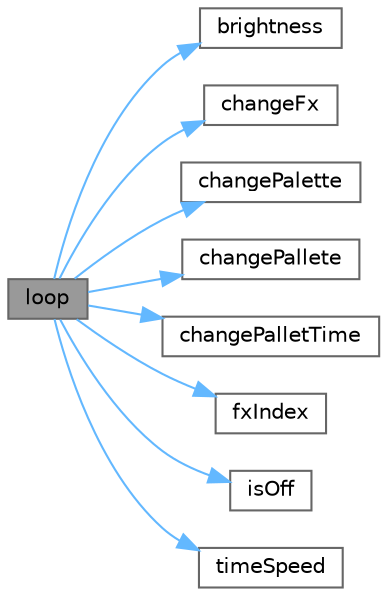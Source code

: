 digraph "loop"
{
 // INTERACTIVE_SVG=YES
 // LATEX_PDF_SIZE
  bgcolor="transparent";
  edge [fontname=Helvetica,fontsize=10,labelfontname=Helvetica,labelfontsize=10];
  node [fontname=Helvetica,fontsize=10,shape=box,height=0.2,width=0.4];
  rankdir="LR";
  Node1 [id="Node000001",label="loop",height=0.2,width=0.4,color="gray40", fillcolor="grey60", style="filled", fontcolor="black",tooltip=" "];
  Node1 -> Node2 [id="edge1_Node000001_Node000002",color="steelblue1",style="solid",tooltip=" "];
  Node2 [id="Node000002",label="brightness",height=0.2,width=0.4,color="grey40", fillcolor="white", style="filled",URL="$da/dc7/advanced_8h_a96d9503945476f13a97c8f406269fcef.html#a96d9503945476f13a97c8f406269fcef",tooltip=" "];
  Node1 -> Node3 [id="edge2_Node000001_Node000003",color="steelblue1",style="solid",tooltip=" "];
  Node3 [id="Node000003",label="changeFx",height=0.2,width=0.4,color="grey40", fillcolor="white", style="filled",URL="$da/d40/wasm__impl_8h_a0b9d37ef91c92a31e28cfb5b8e642b49.html#a0b9d37ef91c92a31e28cfb5b8e642b49",tooltip=" "];
  Node1 -> Node4 [id="edge3_Node000001_Node000004",color="steelblue1",style="solid",tooltip=" "];
  Node4 [id="Node000004",label="changePalette",height=0.2,width=0.4,color="grey40", fillcolor="white", style="filled",URL="$da/d40/wasm__impl_8h_ae5666c00dc45334dc2ee935ab20b4cac.html#ae5666c00dc45334dc2ee935ab20b4cac",tooltip=" "];
  Node1 -> Node5 [id="edge4_Node000001_Node000005",color="steelblue1",style="solid",tooltip=" "];
  Node5 [id="Node000005",label="changePallete",height=0.2,width=0.4,color="grey40", fillcolor="white", style="filled",URL="$da/d40/wasm__impl_8h_ab8a1cf724f0390bbb874273aeabfc09a.html#ab8a1cf724f0390bbb874273aeabfc09a",tooltip=" "];
  Node1 -> Node6 [id="edge5_Node000001_Node000006",color="steelblue1",style="solid",tooltip=" "];
  Node6 [id="Node000006",label="changePalletTime",height=0.2,width=0.4,color="grey40", fillcolor="white", style="filled",URL="$da/d40/wasm__impl_8h_a9ac54280e37e5554706dba5547417973.html#a9ac54280e37e5554706dba5547417973",tooltip=" "];
  Node1 -> Node7 [id="edge6_Node000001_Node000007",color="steelblue1",style="solid",tooltip=" "];
  Node7 [id="Node000007",label="fxIndex",height=0.2,width=0.4,color="grey40", fillcolor="white", style="filled",URL="$da/d40/wasm__impl_8h_a2e7961296a088ed2885a0090ab84cb4b.html#a2e7961296a088ed2885a0090ab84cb4b",tooltip=" "];
  Node1 -> Node8 [id="edge7_Node000001_Node000008",color="steelblue1",style="solid",tooltip=" "];
  Node8 [id="Node000008",label="isOff",height=0.2,width=0.4,color="grey40", fillcolor="white", style="filled",URL="$da/d40/wasm__impl_8h_a8ce468a290386e168c8a4ce84386cbba.html#a8ce468a290386e168c8a4ce84386cbba",tooltip=" "];
  Node1 -> Node9 [id="edge8_Node000001_Node000009",color="steelblue1",style="solid",tooltip=" "];
  Node9 [id="Node000009",label="timeSpeed",height=0.2,width=0.4,color="grey40", fillcolor="white", style="filled",URL="$da/d40/wasm__impl_8h_a48f8a05e5496e76ec3cea5b13b3a6923.html#a48f8a05e5496e76ec3cea5b13b3a6923",tooltip=" "];
}
